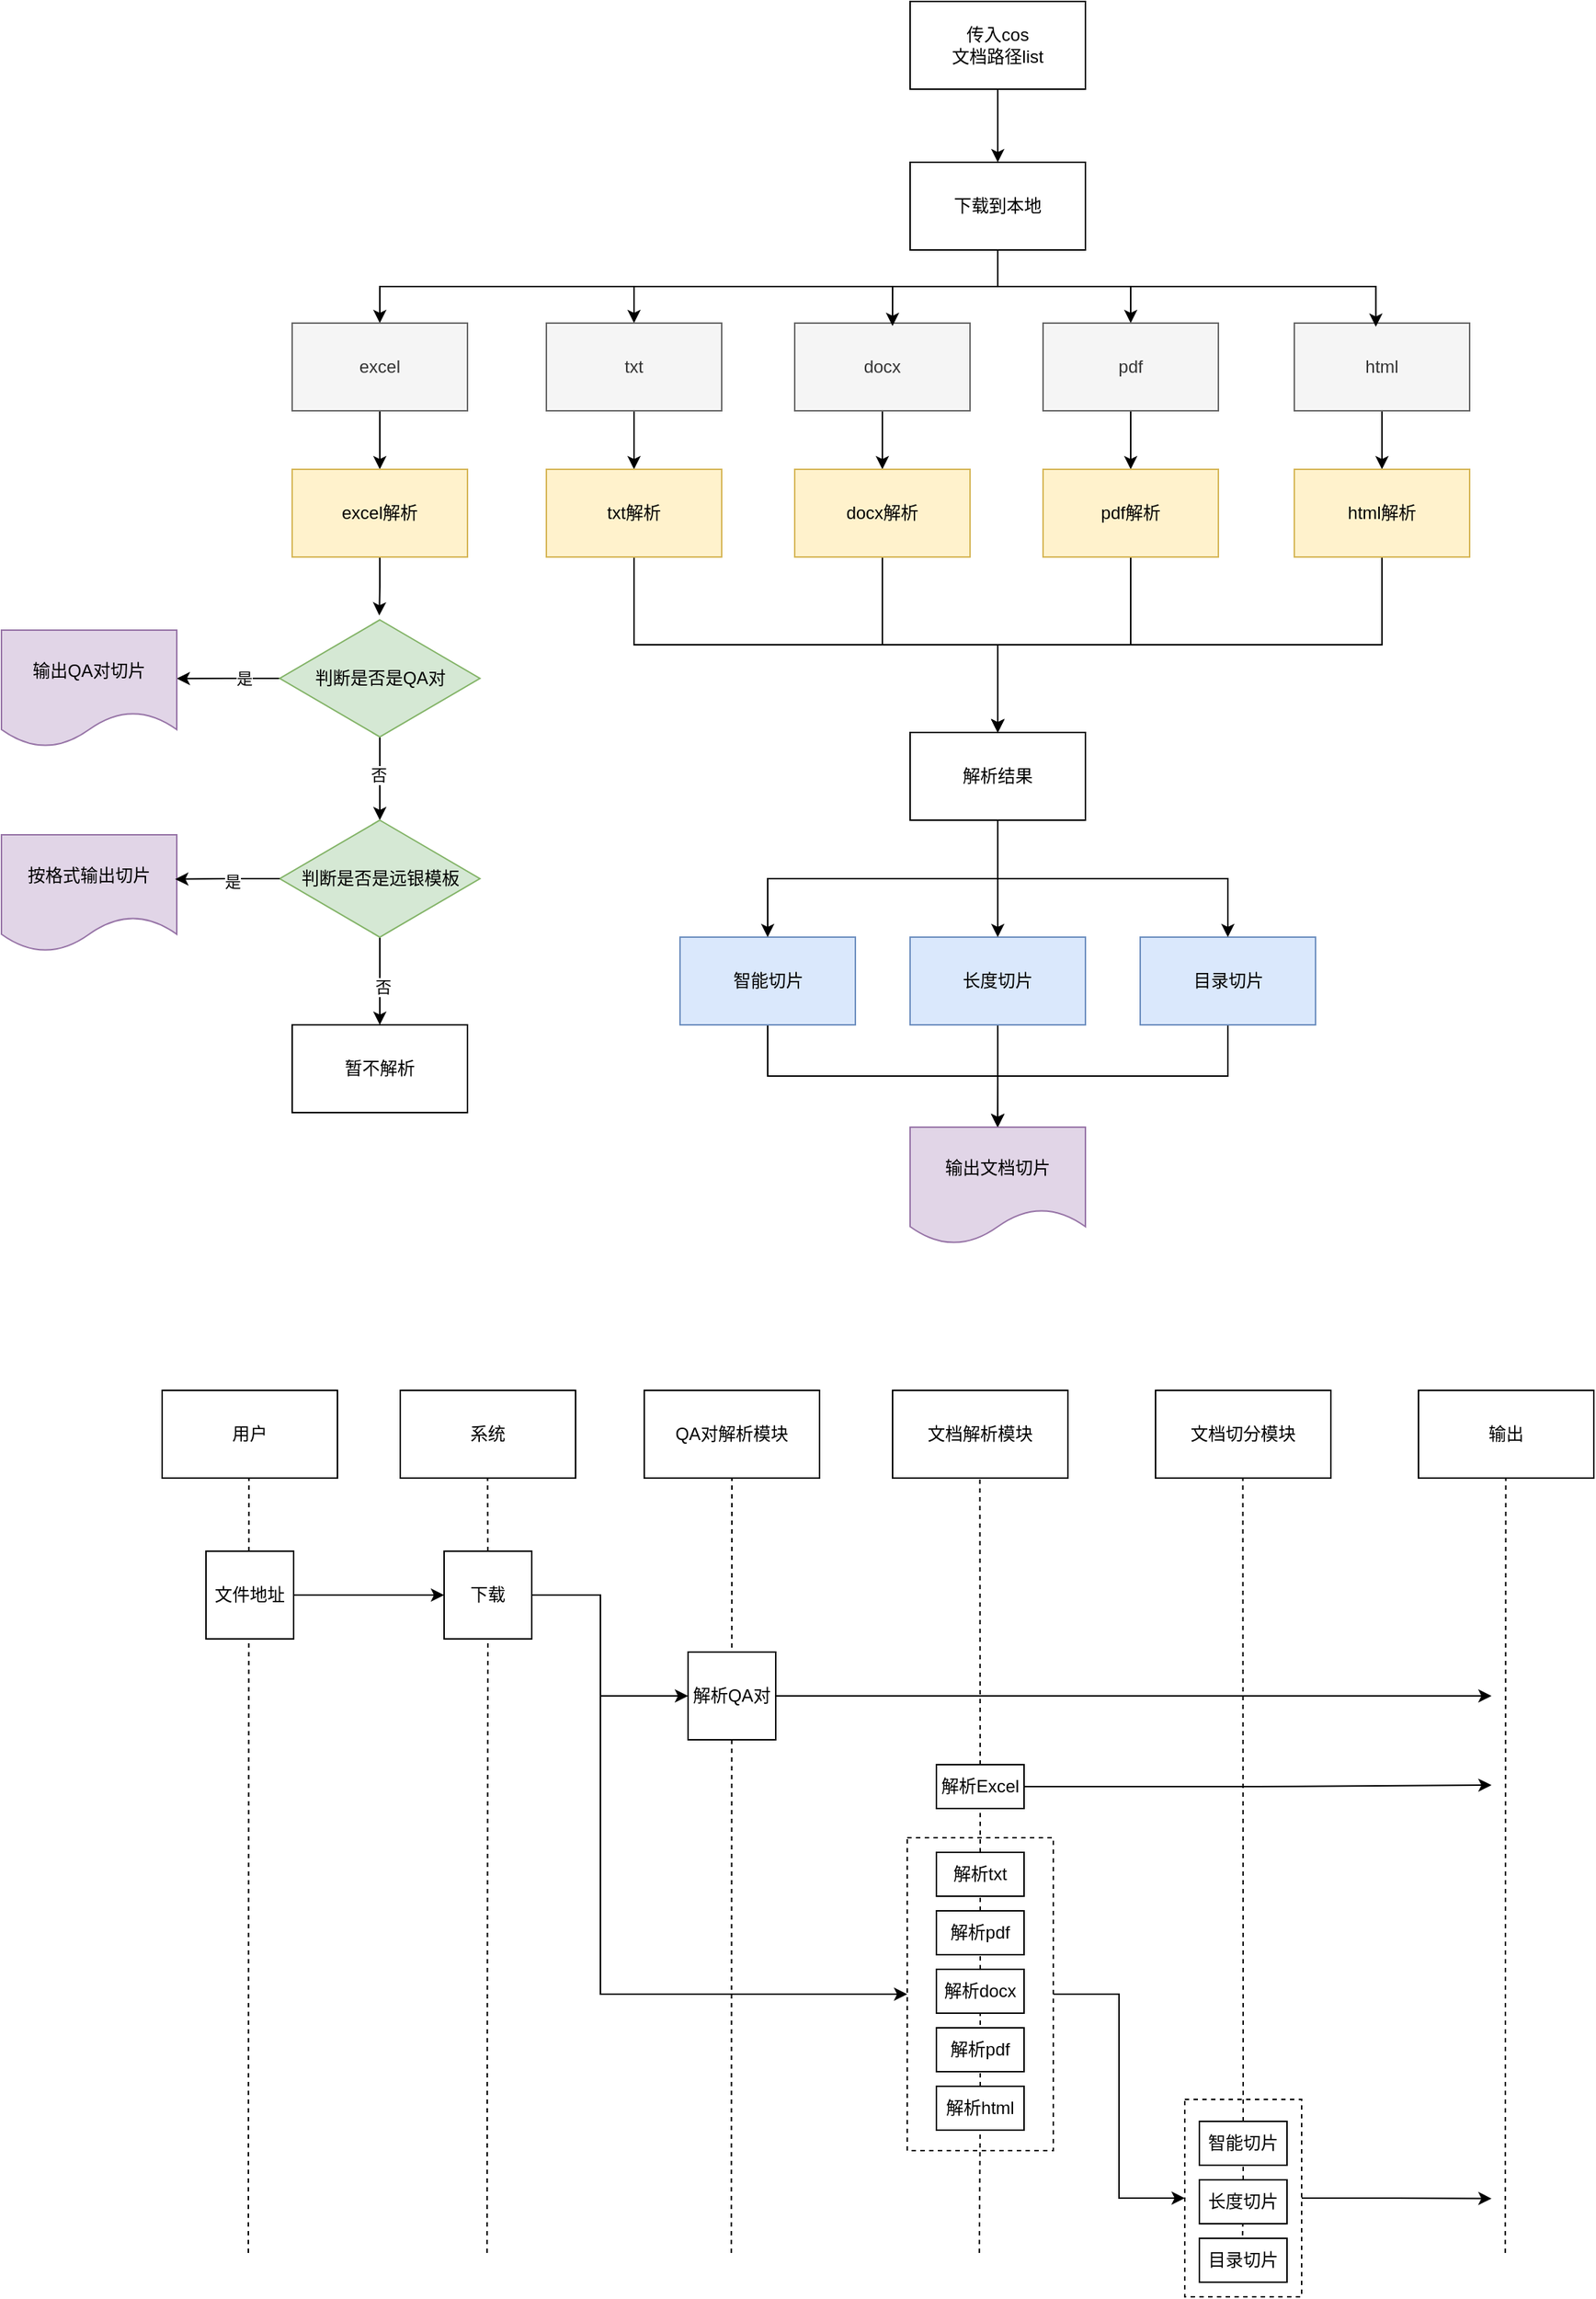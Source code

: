 <mxfile version="24.7.6">
  <diagram name="第 1 页" id="BBgEHPQNoC2N4WVK9qNN">
    <mxGraphModel dx="930" dy="849" grid="1" gridSize="10" guides="1" tooltips="1" connect="1" arrows="1" fold="1" page="1" pageScale="1" pageWidth="827" pageHeight="1169" math="0" shadow="0">
      <root>
        <mxCell id="0" />
        <mxCell id="1" parent="0" />
        <mxCell id="mp_TRMHKgCI7BymeRQ6v-56" style="edgeStyle=orthogonalEdgeStyle;rounded=0;orthogonalLoop=1;jettySize=auto;html=1;exitX=1;exitY=0.5;exitDx=0;exitDy=0;entryX=0;entryY=0.5;entryDx=0;entryDy=0;" edge="1" parent="1" source="mp_TRMHKgCI7BymeRQ6v-54" target="mp_TRMHKgCI7BymeRQ6v-53">
          <mxGeometry relative="1" as="geometry" />
        </mxCell>
        <mxCell id="mp_TRMHKgCI7BymeRQ6v-54" value="" style="rounded=0;whiteSpace=wrap;html=1;dashed=1;" vertex="1" parent="1">
          <mxGeometry x="780" y="1296" width="100" height="214" as="geometry" />
        </mxCell>
        <mxCell id="mp_TRMHKgCI7BymeRQ6v-57" style="edgeStyle=orthogonalEdgeStyle;rounded=0;orthogonalLoop=1;jettySize=auto;html=1;exitX=1;exitY=0.5;exitDx=0;exitDy=0;" edge="1" parent="1" source="mp_TRMHKgCI7BymeRQ6v-53">
          <mxGeometry relative="1" as="geometry">
            <mxPoint x="1180" y="1542.818" as="targetPoint" />
          </mxGeometry>
        </mxCell>
        <mxCell id="mp_TRMHKgCI7BymeRQ6v-53" value="" style="rounded=0;whiteSpace=wrap;html=1;dashed=1;" vertex="1" parent="1">
          <mxGeometry x="970" y="1475" width="80" height="135" as="geometry" />
        </mxCell>
        <mxCell id="mm3s2vX46m0GqBqT8NJF-1" style="edgeStyle=orthogonalEdgeStyle;rounded=0;orthogonalLoop=1;jettySize=auto;html=1;exitX=0.5;exitY=1;exitDx=0;exitDy=0;entryX=0.5;entryY=0;entryDx=0;entryDy=0;" parent="1" source="mm3s2vX46m0GqBqT8NJF-2" target="mm3s2vX46m0GqBqT8NJF-8" edge="1">
          <mxGeometry relative="1" as="geometry" />
        </mxCell>
        <mxCell id="mm3s2vX46m0GqBqT8NJF-2" value="传入cos&lt;div&gt;文档路径list&lt;/div&gt;" style="rounded=0;whiteSpace=wrap;html=1;" parent="1" vertex="1">
          <mxGeometry x="782" y="40" width="120" height="60" as="geometry" />
        </mxCell>
        <mxCell id="mm3s2vX46m0GqBqT8NJF-3" style="edgeStyle=orthogonalEdgeStyle;rounded=0;orthogonalLoop=1;jettySize=auto;html=1;exitX=0.5;exitY=1;exitDx=0;exitDy=0;entryX=0.5;entryY=0;entryDx=0;entryDy=0;" parent="1" source="mm3s2vX46m0GqBqT8NJF-8" target="mm3s2vX46m0GqBqT8NJF-14" edge="1">
          <mxGeometry relative="1" as="geometry" />
        </mxCell>
        <mxCell id="mm3s2vX46m0GqBqT8NJF-4" style="edgeStyle=orthogonalEdgeStyle;rounded=0;orthogonalLoop=1;jettySize=auto;html=1;exitX=0.5;exitY=1;exitDx=0;exitDy=0;entryX=0.5;entryY=0;entryDx=0;entryDy=0;" parent="1" source="mm3s2vX46m0GqBqT8NJF-8" target="mm3s2vX46m0GqBqT8NJF-10" edge="1">
          <mxGeometry relative="1" as="geometry" />
        </mxCell>
        <mxCell id="mm3s2vX46m0GqBqT8NJF-6" style="edgeStyle=orthogonalEdgeStyle;rounded=0;orthogonalLoop=1;jettySize=auto;html=1;exitX=0.5;exitY=1;exitDx=0;exitDy=0;" parent="1" source="mm3s2vX46m0GqBqT8NJF-8" target="mm3s2vX46m0GqBqT8NJF-39" edge="1">
          <mxGeometry relative="1" as="geometry" />
        </mxCell>
        <mxCell id="mm3s2vX46m0GqBqT8NJF-8" value="下载到本地" style="rounded=0;whiteSpace=wrap;html=1;" parent="1" vertex="1">
          <mxGeometry x="782" y="150" width="120" height="60" as="geometry" />
        </mxCell>
        <mxCell id="mm3s2vX46m0GqBqT8NJF-9" style="edgeStyle=orthogonalEdgeStyle;rounded=0;orthogonalLoop=1;jettySize=auto;html=1;exitX=0.5;exitY=1;exitDx=0;exitDy=0;entryX=0.5;entryY=0;entryDx=0;entryDy=0;" parent="1" source="mm3s2vX46m0GqBqT8NJF-10" target="mm3s2vX46m0GqBqT8NJF-59" edge="1">
          <mxGeometry relative="1" as="geometry" />
        </mxCell>
        <mxCell id="mm3s2vX46m0GqBqT8NJF-10" value="txt" style="rounded=0;whiteSpace=wrap;html=1;fillColor=#f5f5f5;fontColor=#333333;strokeColor=#666666;" parent="1" vertex="1">
          <mxGeometry x="533" y="260" width="120" height="60" as="geometry" />
        </mxCell>
        <mxCell id="mm3s2vX46m0GqBqT8NJF-11" style="edgeStyle=orthogonalEdgeStyle;rounded=0;orthogonalLoop=1;jettySize=auto;html=1;exitX=0.5;exitY=1;exitDx=0;exitDy=0;entryX=0.5;entryY=0;entryDx=0;entryDy=0;" parent="1" source="mm3s2vX46m0GqBqT8NJF-12" target="mm3s2vX46m0GqBqT8NJF-57" edge="1">
          <mxGeometry relative="1" as="geometry" />
        </mxCell>
        <mxCell id="mm3s2vX46m0GqBqT8NJF-12" value="docx" style="rounded=0;whiteSpace=wrap;html=1;fillColor=#f5f5f5;fontColor=#333333;strokeColor=#666666;" parent="1" vertex="1">
          <mxGeometry x="703" y="260" width="120" height="60" as="geometry" />
        </mxCell>
        <mxCell id="mm3s2vX46m0GqBqT8NJF-13" style="edgeStyle=orthogonalEdgeStyle;rounded=0;orthogonalLoop=1;jettySize=auto;html=1;exitX=0.5;exitY=1;exitDx=0;exitDy=0;entryX=0.5;entryY=0;entryDx=0;entryDy=0;" parent="1" source="mm3s2vX46m0GqBqT8NJF-14" target="mm3s2vX46m0GqBqT8NJF-75" edge="1">
          <mxGeometry relative="1" as="geometry" />
        </mxCell>
        <mxCell id="mm3s2vX46m0GqBqT8NJF-14" value="pdf" style="rounded=0;whiteSpace=wrap;html=1;fillColor=#f5f5f5;fontColor=#333333;strokeColor=#666666;" parent="1" vertex="1">
          <mxGeometry x="873" y="260" width="120" height="60" as="geometry" />
        </mxCell>
        <mxCell id="mm3s2vX46m0GqBqT8NJF-15" style="edgeStyle=orthogonalEdgeStyle;rounded=0;orthogonalLoop=1;jettySize=auto;html=1;exitX=0.5;exitY=1;exitDx=0;exitDy=0;" parent="1" source="mm3s2vX46m0GqBqT8NJF-16" target="mm3s2vX46m0GqBqT8NJF-50" edge="1">
          <mxGeometry relative="1" as="geometry" />
        </mxCell>
        <mxCell id="mm3s2vX46m0GqBqT8NJF-16" value="html" style="rounded=0;whiteSpace=wrap;html=1;fillColor=#f5f5f5;fontColor=#333333;strokeColor=#666666;" parent="1" vertex="1">
          <mxGeometry x="1045" y="260" width="120" height="60" as="geometry" />
        </mxCell>
        <mxCell id="mm3s2vX46m0GqBqT8NJF-17" style="edgeStyle=orthogonalEdgeStyle;rounded=0;orthogonalLoop=1;jettySize=auto;html=1;exitX=0.5;exitY=1;exitDx=0;exitDy=0;entryX=0.558;entryY=0.033;entryDx=0;entryDy=0;entryPerimeter=0;" parent="1" source="mm3s2vX46m0GqBqT8NJF-8" target="mm3s2vX46m0GqBqT8NJF-12" edge="1">
          <mxGeometry relative="1" as="geometry" />
        </mxCell>
        <mxCell id="mm3s2vX46m0GqBqT8NJF-18" style="edgeStyle=orthogonalEdgeStyle;rounded=0;orthogonalLoop=1;jettySize=auto;html=1;exitX=0.5;exitY=1;exitDx=0;exitDy=0;entryX=0.465;entryY=0.041;entryDx=0;entryDy=0;entryPerimeter=0;" parent="1" source="mm3s2vX46m0GqBqT8NJF-8" target="mm3s2vX46m0GqBqT8NJF-16" edge="1">
          <mxGeometry relative="1" as="geometry" />
        </mxCell>
        <mxCell id="mm3s2vX46m0GqBqT8NJF-38" style="edgeStyle=orthogonalEdgeStyle;rounded=0;orthogonalLoop=1;jettySize=auto;html=1;exitX=0.5;exitY=1;exitDx=0;exitDy=0;entryX=0.5;entryY=0;entryDx=0;entryDy=0;" parent="1" source="mm3s2vX46m0GqBqT8NJF-39" target="mm3s2vX46m0GqBqT8NJF-54" edge="1">
          <mxGeometry relative="1" as="geometry" />
        </mxCell>
        <mxCell id="mm3s2vX46m0GqBqT8NJF-39" value="excel" style="rounded=0;whiteSpace=wrap;html=1;fillColor=#f5f5f5;fontColor=#333333;strokeColor=#666666;" parent="1" vertex="1">
          <mxGeometry x="359" y="260" width="120" height="60" as="geometry" />
        </mxCell>
        <mxCell id="mm3s2vX46m0GqBqT8NJF-44" style="edgeStyle=orthogonalEdgeStyle;rounded=0;orthogonalLoop=1;jettySize=auto;html=1;exitX=0;exitY=0.5;exitDx=0;exitDy=0;" parent="1" source="mm3s2vX46m0GqBqT8NJF-48" edge="1">
          <mxGeometry relative="1" as="geometry">
            <mxPoint x="280" y="503.105" as="targetPoint" />
          </mxGeometry>
        </mxCell>
        <mxCell id="mm3s2vX46m0GqBqT8NJF-45" value="是" style="edgeLabel;html=1;align=center;verticalAlign=middle;resizable=0;points=[];" parent="mm3s2vX46m0GqBqT8NJF-44" vertex="1" connectable="0">
          <mxGeometry x="-0.31" relative="1" as="geometry">
            <mxPoint as="offset" />
          </mxGeometry>
        </mxCell>
        <mxCell id="mm3s2vX46m0GqBqT8NJF-93" style="edgeStyle=orthogonalEdgeStyle;rounded=0;orthogonalLoop=1;jettySize=auto;html=1;exitX=0.5;exitY=1;exitDx=0;exitDy=0;entryX=0.5;entryY=0;entryDx=0;entryDy=0;" parent="1" source="mm3s2vX46m0GqBqT8NJF-48" target="mm3s2vX46m0GqBqT8NJF-92" edge="1">
          <mxGeometry relative="1" as="geometry" />
        </mxCell>
        <mxCell id="mm3s2vX46m0GqBqT8NJF-98" value="否" style="edgeLabel;html=1;align=center;verticalAlign=middle;resizable=0;points=[];" parent="mm3s2vX46m0GqBqT8NJF-93" vertex="1" connectable="0">
          <mxGeometry x="-0.08" y="-1" relative="1" as="geometry">
            <mxPoint as="offset" />
          </mxGeometry>
        </mxCell>
        <mxCell id="mm3s2vX46m0GqBqT8NJF-48" value="判断是否是QA对" style="rhombus;whiteSpace=wrap;html=1;fillColor=#d5e8d4;strokeColor=#82b366;" parent="1" vertex="1">
          <mxGeometry x="350.5" y="463" width="137" height="80" as="geometry" />
        </mxCell>
        <mxCell id="mm3s2vX46m0GqBqT8NJF-106" style="edgeStyle=orthogonalEdgeStyle;rounded=0;orthogonalLoop=1;jettySize=auto;html=1;exitX=0.5;exitY=1;exitDx=0;exitDy=0;entryX=0.5;entryY=0;entryDx=0;entryDy=0;" parent="1" source="mm3s2vX46m0GqBqT8NJF-50" target="mm3s2vX46m0GqBqT8NJF-103" edge="1">
          <mxGeometry relative="1" as="geometry">
            <Array as="points">
              <mxPoint x="1105" y="480" />
              <mxPoint x="842" y="480" />
            </Array>
          </mxGeometry>
        </mxCell>
        <mxCell id="mm3s2vX46m0GqBqT8NJF-50" value="html解析" style="rounded=0;whiteSpace=wrap;html=1;fillColor=#fff2cc;strokeColor=#d6b656;" parent="1" vertex="1">
          <mxGeometry x="1045" y="360" width="120" height="60" as="geometry" />
        </mxCell>
        <mxCell id="mm3s2vX46m0GqBqT8NJF-53" style="edgeStyle=orthogonalEdgeStyle;rounded=0;orthogonalLoop=1;jettySize=auto;html=1;exitX=0.5;exitY=1;exitDx=0;exitDy=0;" parent="1" source="mm3s2vX46m0GqBqT8NJF-54" edge="1">
          <mxGeometry relative="1" as="geometry">
            <mxPoint x="418.632" y="460" as="targetPoint" />
          </mxGeometry>
        </mxCell>
        <mxCell id="mm3s2vX46m0GqBqT8NJF-54" value="excel解析" style="rounded=0;whiteSpace=wrap;html=1;fillColor=#fff2cc;strokeColor=#d6b656;" parent="1" vertex="1">
          <mxGeometry x="359" y="360" width="120" height="60" as="geometry" />
        </mxCell>
        <mxCell id="mm3s2vX46m0GqBqT8NJF-55" value="输出QA对切片" style="shape=document;whiteSpace=wrap;html=1;boundedLbl=1;fillColor=#e1d5e7;strokeColor=#9673a6;" parent="1" vertex="1">
          <mxGeometry x="160" y="470" width="120" height="80" as="geometry" />
        </mxCell>
        <mxCell id="mm3s2vX46m0GqBqT8NJF-104" style="edgeStyle=orthogonalEdgeStyle;rounded=0;orthogonalLoop=1;jettySize=auto;html=1;exitX=0.5;exitY=1;exitDx=0;exitDy=0;entryX=0.5;entryY=0;entryDx=0;entryDy=0;" parent="1" source="mm3s2vX46m0GqBqT8NJF-57" target="mm3s2vX46m0GqBqT8NJF-103" edge="1">
          <mxGeometry relative="1" as="geometry" />
        </mxCell>
        <mxCell id="mm3s2vX46m0GqBqT8NJF-57" value="docx解析" style="rounded=0;whiteSpace=wrap;html=1;fillColor=#fff2cc;strokeColor=#d6b656;" parent="1" vertex="1">
          <mxGeometry x="703" y="360" width="120" height="60" as="geometry" />
        </mxCell>
        <mxCell id="mm3s2vX46m0GqBqT8NJF-102" style="edgeStyle=orthogonalEdgeStyle;rounded=0;orthogonalLoop=1;jettySize=auto;html=1;exitX=0.5;exitY=1;exitDx=0;exitDy=0;entryX=0.5;entryY=0;entryDx=0;entryDy=0;" parent="1" source="mm3s2vX46m0GqBqT8NJF-59" target="mm3s2vX46m0GqBqT8NJF-103" edge="1">
          <mxGeometry relative="1" as="geometry">
            <mxPoint x="840" y="530" as="targetPoint" />
          </mxGeometry>
        </mxCell>
        <mxCell id="mm3s2vX46m0GqBqT8NJF-59" value="txt解析" style="rounded=0;whiteSpace=wrap;html=1;fillColor=#fff2cc;strokeColor=#d6b656;" parent="1" vertex="1">
          <mxGeometry x="533" y="360" width="120" height="60" as="geometry" />
        </mxCell>
        <mxCell id="mm3s2vX46m0GqBqT8NJF-111" style="edgeStyle=orthogonalEdgeStyle;rounded=0;orthogonalLoop=1;jettySize=auto;html=1;exitX=0.5;exitY=1;exitDx=0;exitDy=0;entryX=0.5;entryY=0;entryDx=0;entryDy=0;" parent="1" source="mm3s2vX46m0GqBqT8NJF-63" target="mm3s2vX46m0GqBqT8NJF-71" edge="1">
          <mxGeometry relative="1" as="geometry" />
        </mxCell>
        <mxCell id="mm3s2vX46m0GqBqT8NJF-63" value="智能切片" style="rounded=0;whiteSpace=wrap;html=1;fillColor=#dae8fc;strokeColor=#6c8ebf;" parent="1" vertex="1">
          <mxGeometry x="624.5" y="680" width="120" height="60" as="geometry" />
        </mxCell>
        <mxCell id="mm3s2vX46m0GqBqT8NJF-112" style="edgeStyle=orthogonalEdgeStyle;rounded=0;orthogonalLoop=1;jettySize=auto;html=1;exitX=0.5;exitY=1;exitDx=0;exitDy=0;" parent="1" source="mm3s2vX46m0GqBqT8NJF-70" edge="1">
          <mxGeometry relative="1" as="geometry">
            <mxPoint x="841.842" y="810" as="targetPoint" />
          </mxGeometry>
        </mxCell>
        <mxCell id="mm3s2vX46m0GqBqT8NJF-70" value="长度切片" style="rounded=0;whiteSpace=wrap;html=1;fillColor=#dae8fc;strokeColor=#6c8ebf;" parent="1" vertex="1">
          <mxGeometry x="782" y="680" width="120" height="60" as="geometry" />
        </mxCell>
        <mxCell id="mm3s2vX46m0GqBqT8NJF-71" value="输出文档切片" style="shape=document;whiteSpace=wrap;html=1;boundedLbl=1;fillColor=#e1d5e7;strokeColor=#9673a6;" parent="1" vertex="1">
          <mxGeometry x="782" y="810" width="120" height="80" as="geometry" />
        </mxCell>
        <mxCell id="mm3s2vX46m0GqBqT8NJF-107" style="edgeStyle=orthogonalEdgeStyle;rounded=0;orthogonalLoop=1;jettySize=auto;html=1;exitX=0.5;exitY=1;exitDx=0;exitDy=0;entryX=0.5;entryY=0;entryDx=0;entryDy=0;" parent="1" source="mm3s2vX46m0GqBqT8NJF-75" target="mm3s2vX46m0GqBqT8NJF-103" edge="1">
          <mxGeometry relative="1" as="geometry" />
        </mxCell>
        <mxCell id="mm3s2vX46m0GqBqT8NJF-75" value="pdf解析" style="rounded=0;whiteSpace=wrap;html=1;fillColor=#fff2cc;strokeColor=#d6b656;" parent="1" vertex="1">
          <mxGeometry x="873" y="360" width="120" height="60" as="geometry" />
        </mxCell>
        <mxCell id="mm3s2vX46m0GqBqT8NJF-113" style="edgeStyle=orthogonalEdgeStyle;rounded=0;orthogonalLoop=1;jettySize=auto;html=1;exitX=0.5;exitY=1;exitDx=0;exitDy=0;entryX=0.5;entryY=0;entryDx=0;entryDy=0;" parent="1" source="mm3s2vX46m0GqBqT8NJF-90" target="mm3s2vX46m0GqBqT8NJF-71" edge="1">
          <mxGeometry relative="1" as="geometry" />
        </mxCell>
        <mxCell id="mm3s2vX46m0GqBqT8NJF-90" value="目录切片" style="rounded=0;whiteSpace=wrap;html=1;fillColor=#dae8fc;strokeColor=#6c8ebf;" parent="1" vertex="1">
          <mxGeometry x="939.5" y="680" width="120" height="60" as="geometry" />
        </mxCell>
        <mxCell id="mm3s2vX46m0GqBqT8NJF-97" style="edgeStyle=orthogonalEdgeStyle;rounded=0;orthogonalLoop=1;jettySize=auto;html=1;exitX=0.5;exitY=1;exitDx=0;exitDy=0;" parent="1" source="mm3s2vX46m0GqBqT8NJF-92" edge="1">
          <mxGeometry relative="1" as="geometry">
            <mxPoint x="419" y="740" as="targetPoint" />
          </mxGeometry>
        </mxCell>
        <mxCell id="mm3s2vX46m0GqBqT8NJF-99" value="否" style="edgeLabel;html=1;align=center;verticalAlign=middle;resizable=0;points=[];" parent="mm3s2vX46m0GqBqT8NJF-97" vertex="1" connectable="0">
          <mxGeometry x="0.124" y="1" relative="1" as="geometry">
            <mxPoint as="offset" />
          </mxGeometry>
        </mxCell>
        <mxCell id="mm3s2vX46m0GqBqT8NJF-92" value="判断是否是远银模板" style="rhombus;whiteSpace=wrap;html=1;fillColor=#d5e8d4;strokeColor=#82b366;" parent="1" vertex="1">
          <mxGeometry x="350.5" y="600" width="137" height="80" as="geometry" />
        </mxCell>
        <mxCell id="mm3s2vX46m0GqBqT8NJF-94" value="按格式输出切片" style="shape=document;whiteSpace=wrap;html=1;boundedLbl=1;fillColor=#e1d5e7;strokeColor=#9673a6;" parent="1" vertex="1">
          <mxGeometry x="160" y="610" width="120" height="80" as="geometry" />
        </mxCell>
        <mxCell id="mm3s2vX46m0GqBqT8NJF-95" style="edgeStyle=orthogonalEdgeStyle;rounded=0;orthogonalLoop=1;jettySize=auto;html=1;exitX=0;exitY=0.5;exitDx=0;exitDy=0;entryX=0.991;entryY=0.379;entryDx=0;entryDy=0;entryPerimeter=0;" parent="1" source="mm3s2vX46m0GqBqT8NJF-92" target="mm3s2vX46m0GqBqT8NJF-94" edge="1">
          <mxGeometry relative="1" as="geometry" />
        </mxCell>
        <mxCell id="mm3s2vX46m0GqBqT8NJF-96" value="是" style="edgeLabel;html=1;align=center;verticalAlign=middle;resizable=0;points=[];" parent="mm3s2vX46m0GqBqT8NJF-95" vertex="1" connectable="0">
          <mxGeometry x="-0.056" y="2" relative="1" as="geometry">
            <mxPoint x="1" as="offset" />
          </mxGeometry>
        </mxCell>
        <mxCell id="mm3s2vX46m0GqBqT8NJF-101" value="暂不解析" style="rounded=0;whiteSpace=wrap;html=1;" parent="1" vertex="1">
          <mxGeometry x="359" y="740" width="120" height="60" as="geometry" />
        </mxCell>
        <mxCell id="mm3s2vX46m0GqBqT8NJF-108" style="edgeStyle=orthogonalEdgeStyle;rounded=0;orthogonalLoop=1;jettySize=auto;html=1;exitX=0.5;exitY=1;exitDx=0;exitDy=0;entryX=0.5;entryY=0;entryDx=0;entryDy=0;" parent="1" source="mm3s2vX46m0GqBqT8NJF-103" target="mm3s2vX46m0GqBqT8NJF-63" edge="1">
          <mxGeometry relative="1" as="geometry" />
        </mxCell>
        <mxCell id="mm3s2vX46m0GqBqT8NJF-109" style="edgeStyle=orthogonalEdgeStyle;rounded=0;orthogonalLoop=1;jettySize=auto;html=1;exitX=0.5;exitY=1;exitDx=0;exitDy=0;entryX=0.5;entryY=0;entryDx=0;entryDy=0;" parent="1" source="mm3s2vX46m0GqBqT8NJF-103" target="mm3s2vX46m0GqBqT8NJF-70" edge="1">
          <mxGeometry relative="1" as="geometry" />
        </mxCell>
        <mxCell id="mm3s2vX46m0GqBqT8NJF-110" style="edgeStyle=orthogonalEdgeStyle;rounded=0;orthogonalLoop=1;jettySize=auto;html=1;exitX=0.5;exitY=1;exitDx=0;exitDy=0;entryX=0.5;entryY=0;entryDx=0;entryDy=0;" parent="1" source="mm3s2vX46m0GqBqT8NJF-103" target="mm3s2vX46m0GqBqT8NJF-90" edge="1">
          <mxGeometry relative="1" as="geometry" />
        </mxCell>
        <mxCell id="mm3s2vX46m0GqBqT8NJF-103" value="解析结果" style="rounded=0;whiteSpace=wrap;html=1;" parent="1" vertex="1">
          <mxGeometry x="782" y="540" width="120" height="60" as="geometry" />
        </mxCell>
        <mxCell id="mp_TRMHKgCI7BymeRQ6v-1" value="用户" style="rounded=0;whiteSpace=wrap;html=1;" vertex="1" parent="1">
          <mxGeometry x="270" y="990" width="120" height="60" as="geometry" />
        </mxCell>
        <mxCell id="mp_TRMHKgCI7BymeRQ6v-2" value="系统" style="rounded=0;whiteSpace=wrap;html=1;" vertex="1" parent="1">
          <mxGeometry x="433" y="990" width="120" height="60" as="geometry" />
        </mxCell>
        <mxCell id="mp_TRMHKgCI7BymeRQ6v-3" value="文档解析模块" style="rounded=0;whiteSpace=wrap;html=1;" vertex="1" parent="1">
          <mxGeometry x="770" y="990" width="120" height="60" as="geometry" />
        </mxCell>
        <mxCell id="mp_TRMHKgCI7BymeRQ6v-4" value="文档切分模块" style="rounded=0;whiteSpace=wrap;html=1;" vertex="1" parent="1">
          <mxGeometry x="950" y="990" width="120" height="60" as="geometry" />
        </mxCell>
        <mxCell id="mp_TRMHKgCI7BymeRQ6v-5" value="QA对解析模块" style="rounded=0;whiteSpace=wrap;html=1;" vertex="1" parent="1">
          <mxGeometry x="600" y="990" width="120" height="60" as="geometry" />
        </mxCell>
        <mxCell id="mp_TRMHKgCI7BymeRQ6v-6" value="输出" style="rounded=0;whiteSpace=wrap;html=1;" vertex="1" parent="1">
          <mxGeometry x="1130" y="990" width="120" height="60" as="geometry" />
        </mxCell>
        <mxCell id="mp_TRMHKgCI7BymeRQ6v-8" value="" style="endArrow=none;dashed=1;html=1;rounded=0;" edge="1" parent="1">
          <mxGeometry width="50" height="50" relative="1" as="geometry">
            <mxPoint x="329" y="1580" as="sourcePoint" />
            <mxPoint x="329.38" y="1050" as="targetPoint" />
          </mxGeometry>
        </mxCell>
        <mxCell id="mp_TRMHKgCI7BymeRQ6v-9" value="" style="endArrow=none;dashed=1;html=1;rounded=0;" edge="1" parent="1" source="mp_TRMHKgCI7BymeRQ6v-15">
          <mxGeometry width="50" height="50" relative="1" as="geometry">
            <mxPoint x="492.38" y="1580" as="sourcePoint" />
            <mxPoint x="492.76" y="1050" as="targetPoint" />
          </mxGeometry>
        </mxCell>
        <mxCell id="mp_TRMHKgCI7BymeRQ6v-10" value="" style="endArrow=none;dashed=1;html=1;rounded=0;" edge="1" parent="1">
          <mxGeometry width="50" height="50" relative="1" as="geometry">
            <mxPoint x="659.63" y="1580" as="sourcePoint" />
            <mxPoint x="660.01" y="1050" as="targetPoint" />
          </mxGeometry>
        </mxCell>
        <mxCell id="mp_TRMHKgCI7BymeRQ6v-11" value="" style="endArrow=none;dashed=1;html=1;rounded=0;" edge="1" parent="1" source="mp_TRMHKgCI7BymeRQ6v-30">
          <mxGeometry width="50" height="50" relative="1" as="geometry">
            <mxPoint x="829.37" y="1580" as="sourcePoint" />
            <mxPoint x="829.75" y="1050" as="targetPoint" />
          </mxGeometry>
        </mxCell>
        <mxCell id="mp_TRMHKgCI7BymeRQ6v-12" value="" style="endArrow=none;dashed=1;html=1;rounded=0;" edge="1" parent="1" source="mp_TRMHKgCI7BymeRQ6v-45">
          <mxGeometry width="50" height="50" relative="1" as="geometry">
            <mxPoint x="1009.38" y="1580" as="sourcePoint" />
            <mxPoint x="1009.76" y="1050" as="targetPoint" />
          </mxGeometry>
        </mxCell>
        <mxCell id="mp_TRMHKgCI7BymeRQ6v-13" value="" style="endArrow=none;dashed=1;html=1;rounded=0;" edge="1" parent="1">
          <mxGeometry width="50" height="50" relative="1" as="geometry">
            <mxPoint x="1189.38" y="1580" as="sourcePoint" />
            <mxPoint x="1189.76" y="1050" as="targetPoint" />
          </mxGeometry>
        </mxCell>
        <mxCell id="mp_TRMHKgCI7BymeRQ6v-17" style="edgeStyle=orthogonalEdgeStyle;rounded=0;orthogonalLoop=1;jettySize=auto;html=1;exitX=1;exitY=0.5;exitDx=0;exitDy=0;entryX=0;entryY=0.5;entryDx=0;entryDy=0;" edge="1" parent="1" source="mp_TRMHKgCI7BymeRQ6v-14" target="mp_TRMHKgCI7BymeRQ6v-15">
          <mxGeometry relative="1" as="geometry" />
        </mxCell>
        <mxCell id="mp_TRMHKgCI7BymeRQ6v-14" value="文件地址" style="rounded=0;whiteSpace=wrap;html=1;" vertex="1" parent="1">
          <mxGeometry x="300" y="1100" width="60" height="60" as="geometry" />
        </mxCell>
        <mxCell id="mp_TRMHKgCI7BymeRQ6v-16" value="" style="endArrow=none;dashed=1;html=1;rounded=0;" edge="1" parent="1" target="mp_TRMHKgCI7BymeRQ6v-15">
          <mxGeometry width="50" height="50" relative="1" as="geometry">
            <mxPoint x="492.38" y="1580" as="sourcePoint" />
            <mxPoint x="492.76" y="1050" as="targetPoint" />
          </mxGeometry>
        </mxCell>
        <mxCell id="mp_TRMHKgCI7BymeRQ6v-25" style="edgeStyle=orthogonalEdgeStyle;rounded=0;orthogonalLoop=1;jettySize=auto;html=1;exitX=1;exitY=0.5;exitDx=0;exitDy=0;entryX=0;entryY=0.5;entryDx=0;entryDy=0;" edge="1" parent="1" source="mp_TRMHKgCI7BymeRQ6v-15" target="mp_TRMHKgCI7BymeRQ6v-23">
          <mxGeometry relative="1" as="geometry">
            <Array as="points">
              <mxPoint x="570" y="1130" />
              <mxPoint x="570" y="1199" />
            </Array>
          </mxGeometry>
        </mxCell>
        <mxCell id="mp_TRMHKgCI7BymeRQ6v-55" style="edgeStyle=orthogonalEdgeStyle;rounded=0;orthogonalLoop=1;jettySize=auto;html=1;exitX=1;exitY=0.5;exitDx=0;exitDy=0;entryX=0;entryY=0.5;entryDx=0;entryDy=0;" edge="1" parent="1" source="mp_TRMHKgCI7BymeRQ6v-15" target="mp_TRMHKgCI7BymeRQ6v-54">
          <mxGeometry relative="1" as="geometry">
            <Array as="points">
              <mxPoint x="570" y="1130" />
              <mxPoint x="570" y="1403" />
            </Array>
          </mxGeometry>
        </mxCell>
        <mxCell id="mp_TRMHKgCI7BymeRQ6v-15" value="下载" style="rounded=0;whiteSpace=wrap;html=1;" vertex="1" parent="1">
          <mxGeometry x="463" y="1100" width="60" height="60" as="geometry" />
        </mxCell>
        <mxCell id="mp_TRMHKgCI7BymeRQ6v-26" style="edgeStyle=orthogonalEdgeStyle;rounded=0;orthogonalLoop=1;jettySize=auto;html=1;exitX=1;exitY=0.5;exitDx=0;exitDy=0;" edge="1" parent="1" source="mp_TRMHKgCI7BymeRQ6v-23">
          <mxGeometry relative="1" as="geometry">
            <mxPoint x="1180" y="1199" as="targetPoint" />
          </mxGeometry>
        </mxCell>
        <mxCell id="mp_TRMHKgCI7BymeRQ6v-23" value="解析QA对" style="rounded=0;whiteSpace=wrap;html=1;" vertex="1" parent="1">
          <mxGeometry x="630" y="1169" width="60" height="60" as="geometry" />
        </mxCell>
        <mxCell id="mp_TRMHKgCI7BymeRQ6v-29" style="edgeStyle=orthogonalEdgeStyle;rounded=0;orthogonalLoop=1;jettySize=auto;html=1;exitX=1;exitY=0.5;exitDx=0;exitDy=0;" edge="1" parent="1" source="mp_TRMHKgCI7BymeRQ6v-27">
          <mxGeometry relative="1" as="geometry">
            <mxPoint x="1180" y="1260" as="targetPoint" />
          </mxGeometry>
        </mxCell>
        <mxCell id="mp_TRMHKgCI7BymeRQ6v-27" value="解析Excel" style="rounded=0;whiteSpace=wrap;html=1;" vertex="1" parent="1">
          <mxGeometry x="800" y="1246" width="60" height="30" as="geometry" />
        </mxCell>
        <mxCell id="mp_TRMHKgCI7BymeRQ6v-31" value="" style="endArrow=none;dashed=1;html=1;rounded=0;" edge="1" parent="1" source="mp_TRMHKgCI7BymeRQ6v-32" target="mp_TRMHKgCI7BymeRQ6v-30">
          <mxGeometry width="50" height="50" relative="1" as="geometry">
            <mxPoint x="829.37" y="1596" as="sourcePoint" />
            <mxPoint x="829.75" y="1066" as="targetPoint" />
          </mxGeometry>
        </mxCell>
        <mxCell id="mp_TRMHKgCI7BymeRQ6v-30" value="解析txt" style="rounded=0;whiteSpace=wrap;html=1;" vertex="1" parent="1">
          <mxGeometry x="800" y="1306" width="60" height="30" as="geometry" />
        </mxCell>
        <mxCell id="mp_TRMHKgCI7BymeRQ6v-33" value="" style="endArrow=none;dashed=1;html=1;rounded=0;" edge="1" parent="1" source="mp_TRMHKgCI7BymeRQ6v-34" target="mp_TRMHKgCI7BymeRQ6v-32">
          <mxGeometry width="50" height="50" relative="1" as="geometry">
            <mxPoint x="829.37" y="1596" as="sourcePoint" />
            <mxPoint x="830" y="1336" as="targetPoint" />
          </mxGeometry>
        </mxCell>
        <mxCell id="mp_TRMHKgCI7BymeRQ6v-32" value="解析pdf" style="rounded=0;whiteSpace=wrap;html=1;" vertex="1" parent="1">
          <mxGeometry x="800" y="1346" width="60" height="30" as="geometry" />
        </mxCell>
        <mxCell id="mp_TRMHKgCI7BymeRQ6v-35" value="" style="endArrow=none;dashed=1;html=1;rounded=0;" edge="1" parent="1" source="mp_TRMHKgCI7BymeRQ6v-37" target="mp_TRMHKgCI7BymeRQ6v-34">
          <mxGeometry width="50" height="50" relative="1" as="geometry">
            <mxPoint x="829.37" y="1596" as="sourcePoint" />
            <mxPoint x="830" y="1376" as="targetPoint" />
          </mxGeometry>
        </mxCell>
        <mxCell id="mp_TRMHKgCI7BymeRQ6v-34" value="解析docx" style="rounded=0;whiteSpace=wrap;html=1;" vertex="1" parent="1">
          <mxGeometry x="800" y="1386" width="60" height="30" as="geometry" />
        </mxCell>
        <mxCell id="mp_TRMHKgCI7BymeRQ6v-36" value="解析pdf" style="rounded=0;whiteSpace=wrap;html=1;" vertex="1" parent="1">
          <mxGeometry x="800" y="1426" width="60" height="30" as="geometry" />
        </mxCell>
        <mxCell id="mp_TRMHKgCI7BymeRQ6v-38" value="" style="endArrow=none;dashed=1;html=1;rounded=0;" edge="1" parent="1" target="mp_TRMHKgCI7BymeRQ6v-37">
          <mxGeometry width="50" height="50" relative="1" as="geometry">
            <mxPoint x="829.37" y="1580" as="sourcePoint" />
            <mxPoint x="830" y="1400" as="targetPoint" />
          </mxGeometry>
        </mxCell>
        <mxCell id="mp_TRMHKgCI7BymeRQ6v-37" value="解析html" style="rounded=0;whiteSpace=wrap;html=1;" vertex="1" parent="1">
          <mxGeometry x="800" y="1466" width="60" height="30" as="geometry" />
        </mxCell>
        <mxCell id="mp_TRMHKgCI7BymeRQ6v-46" value="" style="endArrow=none;dashed=1;html=1;rounded=0;" edge="1" parent="1" source="mp_TRMHKgCI7BymeRQ6v-47" target="mp_TRMHKgCI7BymeRQ6v-45">
          <mxGeometry width="50" height="50" relative="1" as="geometry">
            <mxPoint x="1009.38" y="1580" as="sourcePoint" />
            <mxPoint x="1009.76" y="1050" as="targetPoint" />
          </mxGeometry>
        </mxCell>
        <mxCell id="mp_TRMHKgCI7BymeRQ6v-45" value="智能切片" style="rounded=0;whiteSpace=wrap;html=1;" vertex="1" parent="1">
          <mxGeometry x="980" y="1490" width="60" height="30" as="geometry" />
        </mxCell>
        <mxCell id="mp_TRMHKgCI7BymeRQ6v-48" value="" style="endArrow=none;dashed=1;html=1;rounded=0;" edge="1" parent="1" target="mp_TRMHKgCI7BymeRQ6v-47">
          <mxGeometry width="50" height="50" relative="1" as="geometry">
            <mxPoint x="1009.38" y="1580" as="sourcePoint" />
            <mxPoint x="1010" y="1520" as="targetPoint" />
          </mxGeometry>
        </mxCell>
        <mxCell id="mp_TRMHKgCI7BymeRQ6v-47" value="长度切片" style="rounded=0;whiteSpace=wrap;html=1;" vertex="1" parent="1">
          <mxGeometry x="980" y="1530" width="60" height="30" as="geometry" />
        </mxCell>
        <mxCell id="mp_TRMHKgCI7BymeRQ6v-49" value="目录切片" style="rounded=0;whiteSpace=wrap;html=1;" vertex="1" parent="1">
          <mxGeometry x="980" y="1570" width="60" height="30" as="geometry" />
        </mxCell>
      </root>
    </mxGraphModel>
  </diagram>
</mxfile>
